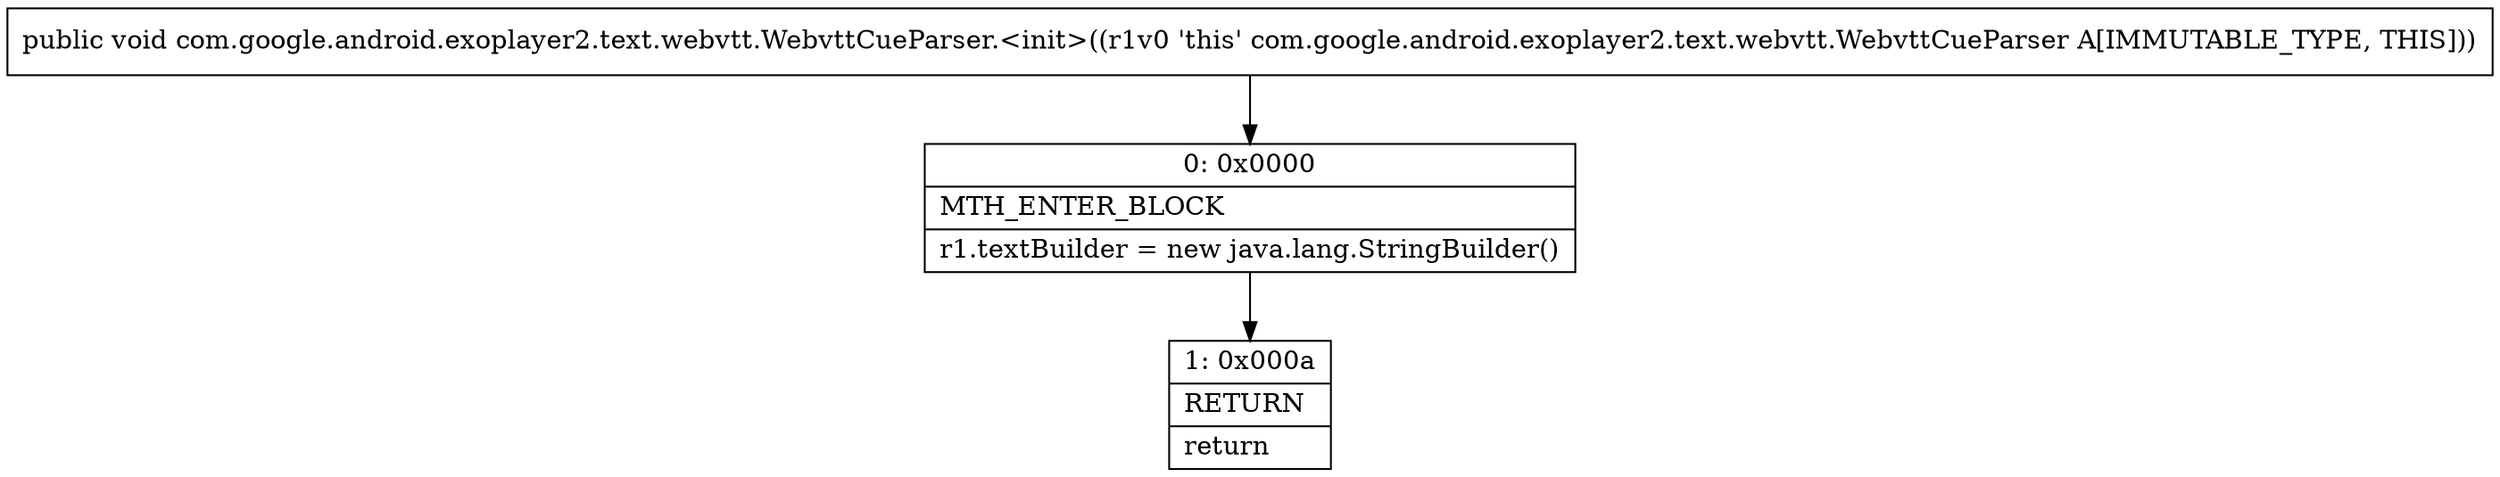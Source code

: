 digraph "CFG forcom.google.android.exoplayer2.text.webvtt.WebvttCueParser.\<init\>()V" {
Node_0 [shape=record,label="{0\:\ 0x0000|MTH_ENTER_BLOCK\l|r1.textBuilder = new java.lang.StringBuilder()\l}"];
Node_1 [shape=record,label="{1\:\ 0x000a|RETURN\l|return\l}"];
MethodNode[shape=record,label="{public void com.google.android.exoplayer2.text.webvtt.WebvttCueParser.\<init\>((r1v0 'this' com.google.android.exoplayer2.text.webvtt.WebvttCueParser A[IMMUTABLE_TYPE, THIS])) }"];
MethodNode -> Node_0;
Node_0 -> Node_1;
}

